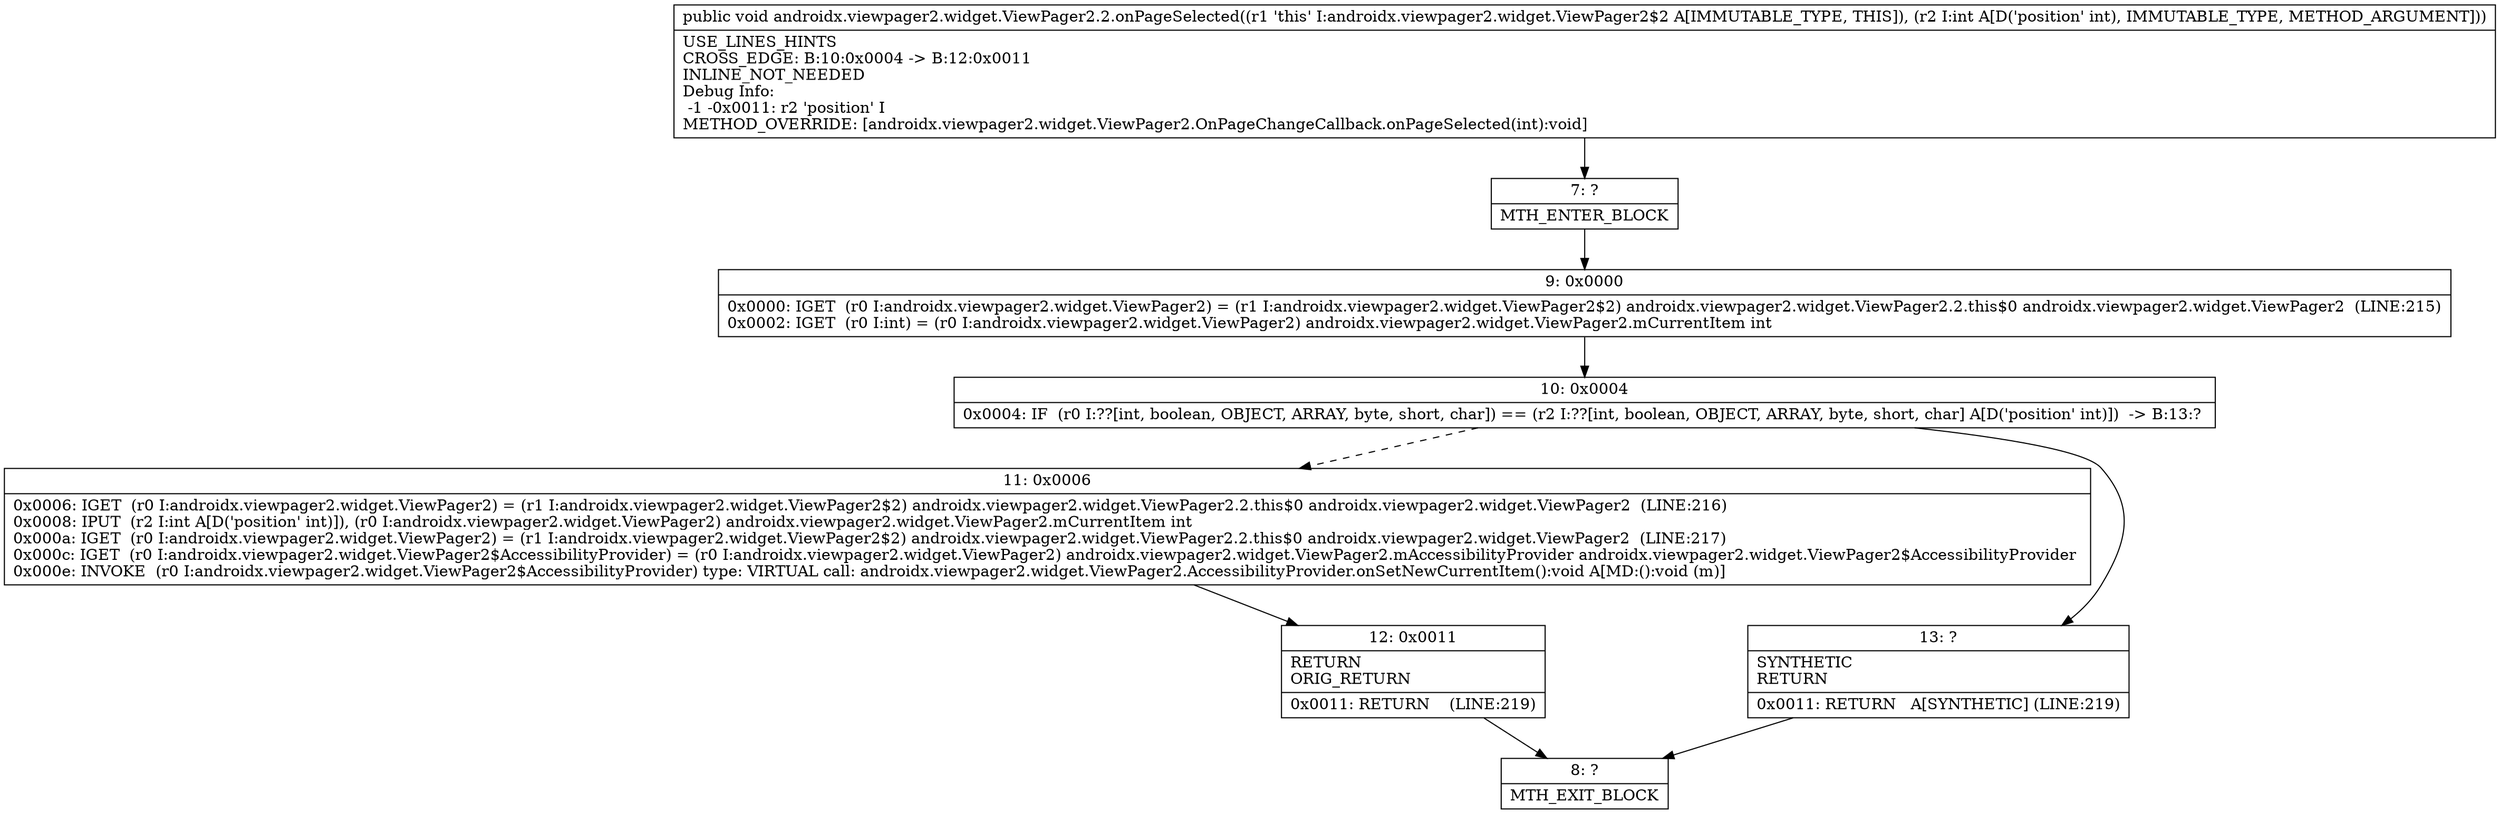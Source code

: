 digraph "CFG forandroidx.viewpager2.widget.ViewPager2.2.onPageSelected(I)V" {
Node_7 [shape=record,label="{7\:\ ?|MTH_ENTER_BLOCK\l}"];
Node_9 [shape=record,label="{9\:\ 0x0000|0x0000: IGET  (r0 I:androidx.viewpager2.widget.ViewPager2) = (r1 I:androidx.viewpager2.widget.ViewPager2$2) androidx.viewpager2.widget.ViewPager2.2.this$0 androidx.viewpager2.widget.ViewPager2  (LINE:215)\l0x0002: IGET  (r0 I:int) = (r0 I:androidx.viewpager2.widget.ViewPager2) androidx.viewpager2.widget.ViewPager2.mCurrentItem int \l}"];
Node_10 [shape=record,label="{10\:\ 0x0004|0x0004: IF  (r0 I:??[int, boolean, OBJECT, ARRAY, byte, short, char]) == (r2 I:??[int, boolean, OBJECT, ARRAY, byte, short, char] A[D('position' int)])  \-\> B:13:? \l}"];
Node_11 [shape=record,label="{11\:\ 0x0006|0x0006: IGET  (r0 I:androidx.viewpager2.widget.ViewPager2) = (r1 I:androidx.viewpager2.widget.ViewPager2$2) androidx.viewpager2.widget.ViewPager2.2.this$0 androidx.viewpager2.widget.ViewPager2  (LINE:216)\l0x0008: IPUT  (r2 I:int A[D('position' int)]), (r0 I:androidx.viewpager2.widget.ViewPager2) androidx.viewpager2.widget.ViewPager2.mCurrentItem int \l0x000a: IGET  (r0 I:androidx.viewpager2.widget.ViewPager2) = (r1 I:androidx.viewpager2.widget.ViewPager2$2) androidx.viewpager2.widget.ViewPager2.2.this$0 androidx.viewpager2.widget.ViewPager2  (LINE:217)\l0x000c: IGET  (r0 I:androidx.viewpager2.widget.ViewPager2$AccessibilityProvider) = (r0 I:androidx.viewpager2.widget.ViewPager2) androidx.viewpager2.widget.ViewPager2.mAccessibilityProvider androidx.viewpager2.widget.ViewPager2$AccessibilityProvider \l0x000e: INVOKE  (r0 I:androidx.viewpager2.widget.ViewPager2$AccessibilityProvider) type: VIRTUAL call: androidx.viewpager2.widget.ViewPager2.AccessibilityProvider.onSetNewCurrentItem():void A[MD:():void (m)]\l}"];
Node_12 [shape=record,label="{12\:\ 0x0011|RETURN\lORIG_RETURN\l|0x0011: RETURN    (LINE:219)\l}"];
Node_8 [shape=record,label="{8\:\ ?|MTH_EXIT_BLOCK\l}"];
Node_13 [shape=record,label="{13\:\ ?|SYNTHETIC\lRETURN\l|0x0011: RETURN   A[SYNTHETIC] (LINE:219)\l}"];
MethodNode[shape=record,label="{public void androidx.viewpager2.widget.ViewPager2.2.onPageSelected((r1 'this' I:androidx.viewpager2.widget.ViewPager2$2 A[IMMUTABLE_TYPE, THIS]), (r2 I:int A[D('position' int), IMMUTABLE_TYPE, METHOD_ARGUMENT]))  | USE_LINES_HINTS\lCROSS_EDGE: B:10:0x0004 \-\> B:12:0x0011\lINLINE_NOT_NEEDED\lDebug Info:\l  \-1 \-0x0011: r2 'position' I\lMETHOD_OVERRIDE: [androidx.viewpager2.widget.ViewPager2.OnPageChangeCallback.onPageSelected(int):void]\l}"];
MethodNode -> Node_7;Node_7 -> Node_9;
Node_9 -> Node_10;
Node_10 -> Node_11[style=dashed];
Node_10 -> Node_13;
Node_11 -> Node_12;
Node_12 -> Node_8;
Node_13 -> Node_8;
}

